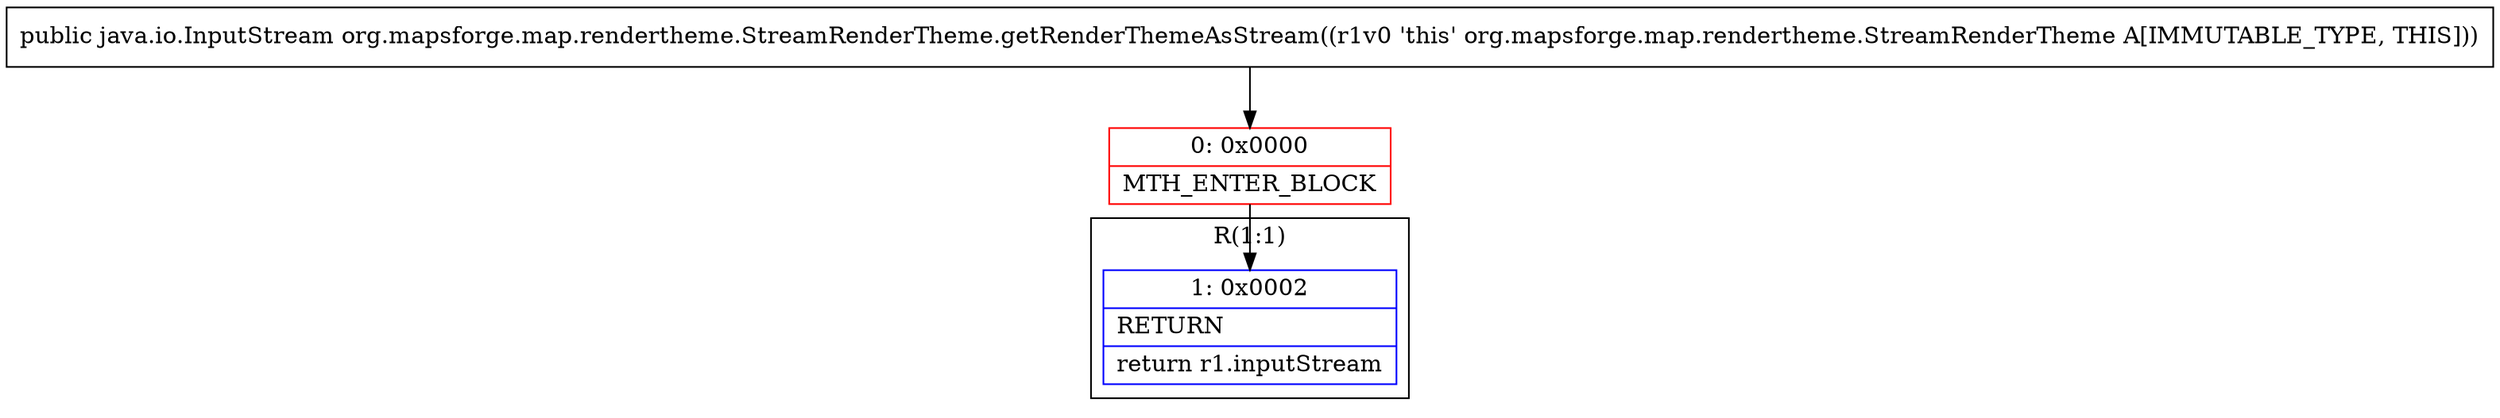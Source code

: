 digraph "CFG fororg.mapsforge.map.rendertheme.StreamRenderTheme.getRenderThemeAsStream()Ljava\/io\/InputStream;" {
subgraph cluster_Region_1228829966 {
label = "R(1:1)";
node [shape=record,color=blue];
Node_1 [shape=record,label="{1\:\ 0x0002|RETURN\l|return r1.inputStream\l}"];
}
Node_0 [shape=record,color=red,label="{0\:\ 0x0000|MTH_ENTER_BLOCK\l}"];
MethodNode[shape=record,label="{public java.io.InputStream org.mapsforge.map.rendertheme.StreamRenderTheme.getRenderThemeAsStream((r1v0 'this' org.mapsforge.map.rendertheme.StreamRenderTheme A[IMMUTABLE_TYPE, THIS])) }"];
MethodNode -> Node_0;
Node_0 -> Node_1;
}

